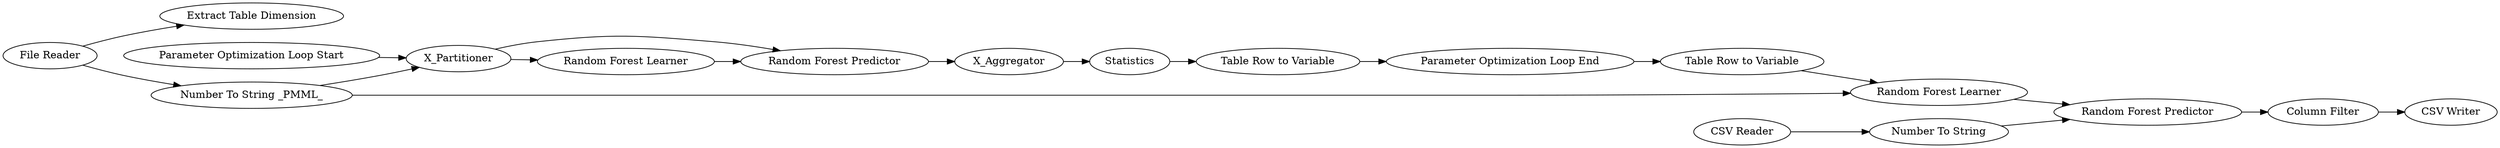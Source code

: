 digraph {
	21 -> 25
	37 -> 40
	40 -> 41
	27 -> 28
	39 -> 37
	30 -> 31
	32 -> 34
	31 -> 32
	29 -> 30
	28 -> 30
	21 -> 26
	33 -> 35
	34 -> 33
	26 -> 36
	35 -> 36
	36 -> 37
	38 -> 39
	26 -> 28
	28 -> 29
	27 [label="Parameter Optimization Loop Start"]
	32 [label=Statistics]
	35 [label="Table Row to Variable"]
	34 [label="Table Row to Variable"]
	29 [label="Random Forest Learner"]
	41 [label="CSV Writer"]
	28 [label=X_Partitioner]
	36 [label="Random Forest Learner"]
	31 [label=X_Aggregator]
	21 [label="File Reader"]
	26 [label="Number To String _PMML_"]
	40 [label="Column Filter"]
	25 [label="Extract Table Dimension"]
	39 [label="Number To String"]
	33 [label="Parameter Optimization Loop End"]
	30 [label="Random Forest Predictor"]
	38 [label="CSV Reader"]
	37 [label="Random Forest Predictor"]
	rankdir=LR
}
